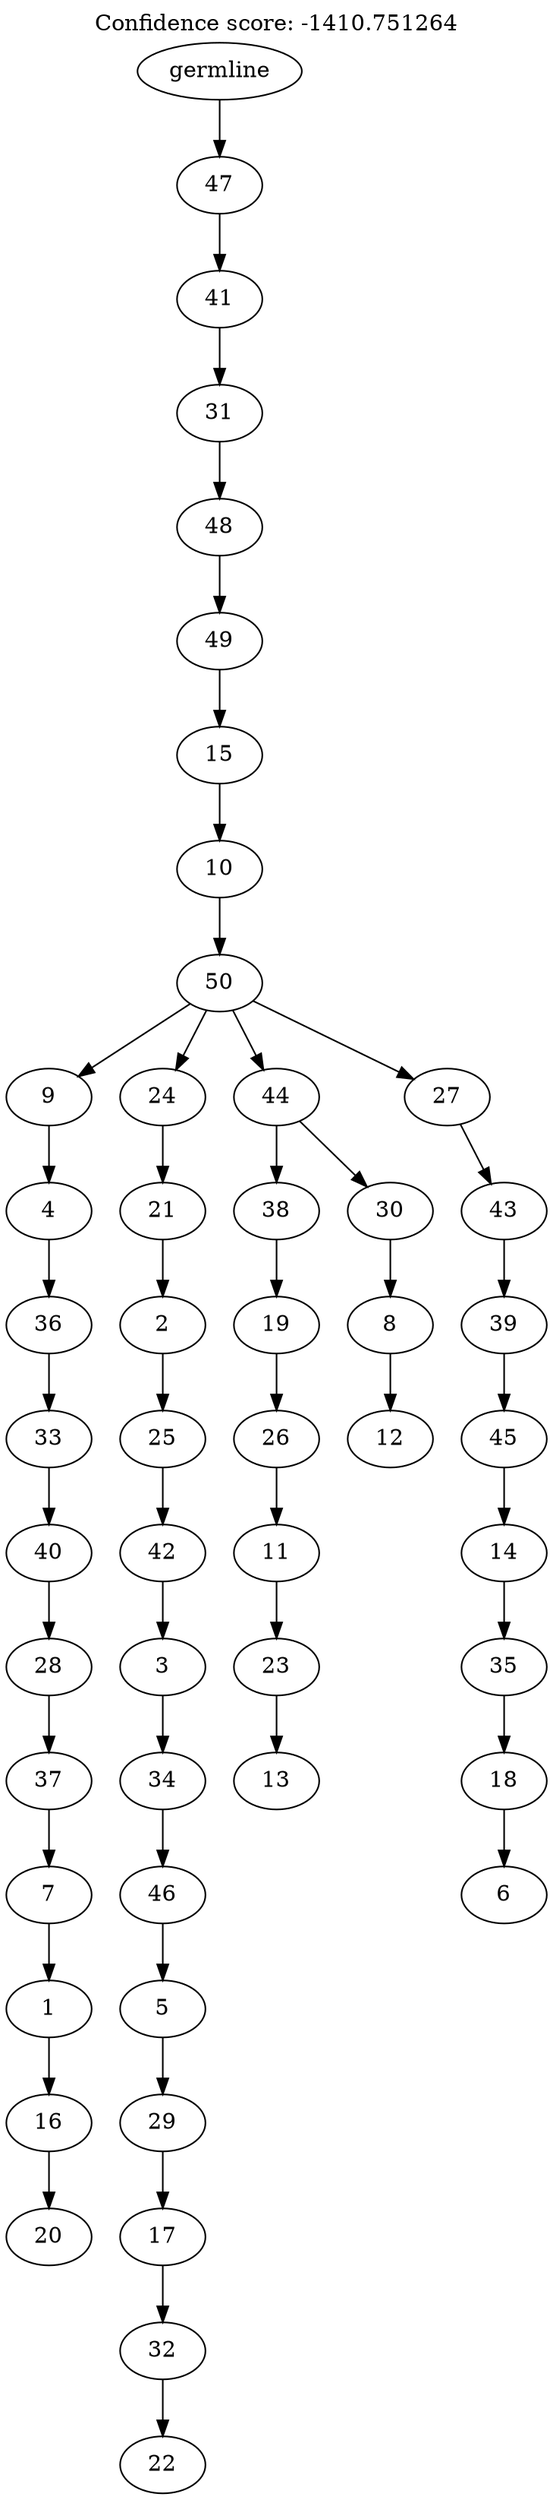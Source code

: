 digraph g {
	"49" -> "50";
	"50" [label="20"];
	"48" -> "49";
	"49" [label="16"];
	"47" -> "48";
	"48" [label="1"];
	"46" -> "47";
	"47" [label="7"];
	"45" -> "46";
	"46" [label="37"];
	"44" -> "45";
	"45" [label="28"];
	"43" -> "44";
	"44" [label="40"];
	"42" -> "43";
	"43" [label="33"];
	"41" -> "42";
	"42" [label="36"];
	"40" -> "41";
	"41" [label="4"];
	"38" -> "39";
	"39" [label="22"];
	"37" -> "38";
	"38" [label="32"];
	"36" -> "37";
	"37" [label="17"];
	"35" -> "36";
	"36" [label="29"];
	"34" -> "35";
	"35" [label="5"];
	"33" -> "34";
	"34" [label="46"];
	"32" -> "33";
	"33" [label="34"];
	"31" -> "32";
	"32" [label="3"];
	"30" -> "31";
	"31" [label="42"];
	"29" -> "30";
	"30" [label="25"];
	"28" -> "29";
	"29" [label="2"];
	"27" -> "28";
	"28" [label="21"];
	"25" -> "26";
	"26" [label="13"];
	"24" -> "25";
	"25" [label="23"];
	"23" -> "24";
	"24" [label="11"];
	"22" -> "23";
	"23" [label="26"];
	"21" -> "22";
	"22" [label="19"];
	"19" -> "20";
	"20" [label="12"];
	"18" -> "19";
	"19" [label="8"];
	"17" -> "18";
	"18" [label="30"];
	"17" -> "21";
	"21" [label="38"];
	"15" -> "16";
	"16" [label="6"];
	"14" -> "15";
	"15" [label="18"];
	"13" -> "14";
	"14" [label="35"];
	"12" -> "13";
	"13" [label="14"];
	"11" -> "12";
	"12" [label="45"];
	"10" -> "11";
	"11" [label="39"];
	"9" -> "10";
	"10" [label="43"];
	"8" -> "9";
	"9" [label="27"];
	"8" -> "17";
	"17" [label="44"];
	"8" -> "27";
	"27" [label="24"];
	"8" -> "40";
	"40" [label="9"];
	"7" -> "8";
	"8" [label="50"];
	"6" -> "7";
	"7" [label="10"];
	"5" -> "6";
	"6" [label="15"];
	"4" -> "5";
	"5" [label="49"];
	"3" -> "4";
	"4" [label="48"];
	"2" -> "3";
	"3" [label="31"];
	"1" -> "2";
	"2" [label="41"];
	"0" -> "1";
	"1" [label="47"];
	"0" [label="germline"];
	labelloc="t";
	label="Confidence score: -1410.751264";
}
